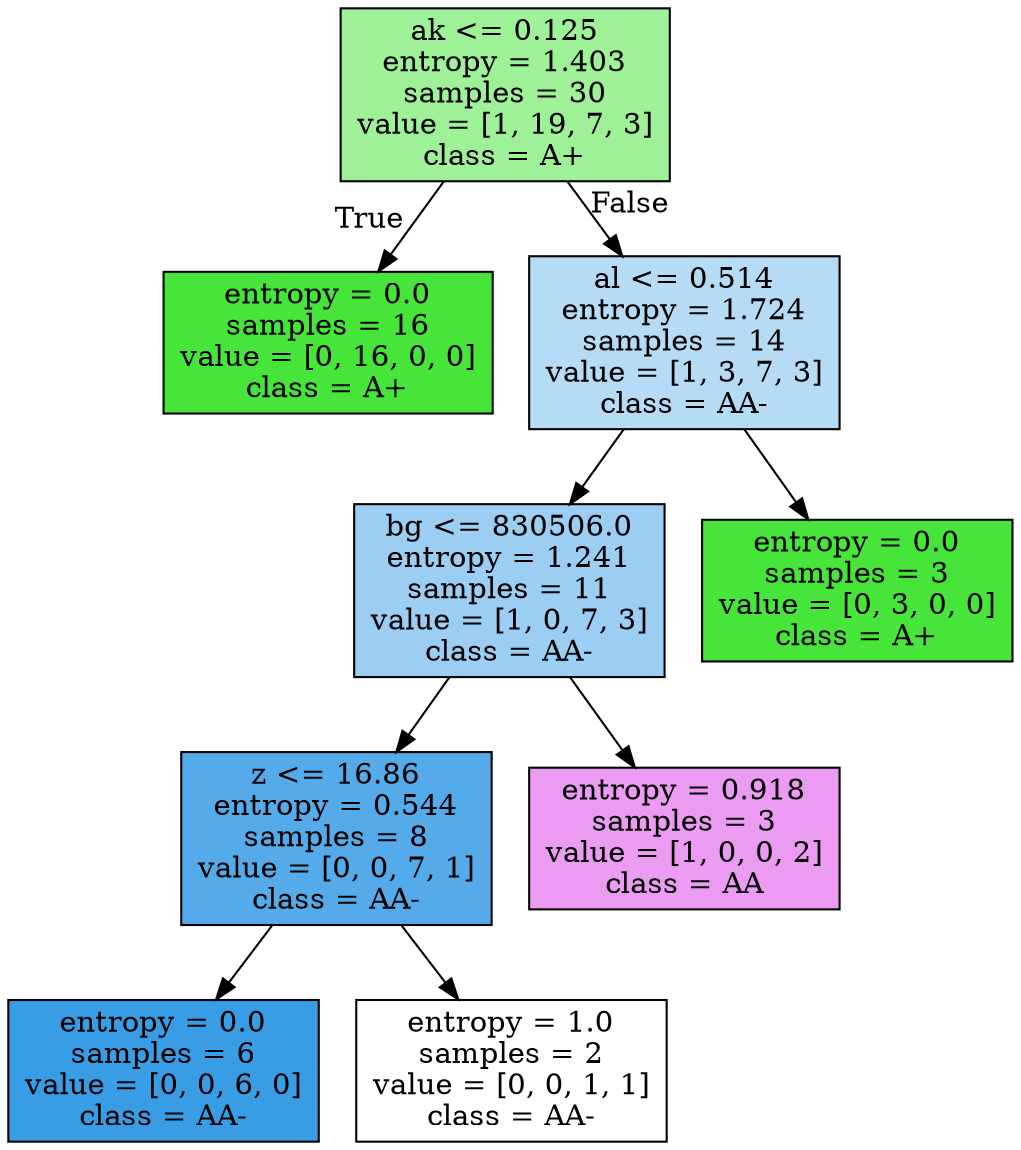 digraph Tree {
node [shape=box, style="filled", color="black"] ;
0 [label="ak <= 0.125\nentropy = 1.403\nsamples = 30\nvalue = [1, 19, 7, 3]\nclass = A+", fillcolor="#47e53985"] ;
1 [label="entropy = 0.0\nsamples = 16\nvalue = [0, 16, 0, 0]\nclass = A+", fillcolor="#47e539ff"] ;
0 -> 1 [labeldistance=2.5, labelangle=45, headlabel="True"] ;
2 [label="al <= 0.514\nentropy = 1.724\nsamples = 14\nvalue = [1, 3, 7, 3]\nclass = AA-", fillcolor="#399de55d"] ;
0 -> 2 [labeldistance=2.5, labelangle=-45, headlabel="False"] ;
3 [label="bg <= 830506.0\nentropy = 1.241\nsamples = 11\nvalue = [1, 0, 7, 3]\nclass = AA-", fillcolor="#399de580"] ;
2 -> 3 ;
4 [label="z <= 16.86\nentropy = 0.544\nsamples = 8\nvalue = [0, 0, 7, 1]\nclass = AA-", fillcolor="#399de5db"] ;
3 -> 4 ;
5 [label="entropy = 0.0\nsamples = 6\nvalue = [0, 0, 6, 0]\nclass = AA-", fillcolor="#399de5ff"] ;
4 -> 5 ;
6 [label="entropy = 1.0\nsamples = 2\nvalue = [0, 0, 1, 1]\nclass = AA-", fillcolor="#399de500"] ;
4 -> 6 ;
7 [label="entropy = 0.918\nsamples = 3\nvalue = [1, 0, 0, 2]\nclass = AA", fillcolor="#d739e57f"] ;
3 -> 7 ;
8 [label="entropy = 0.0\nsamples = 3\nvalue = [0, 3, 0, 0]\nclass = A+", fillcolor="#47e539ff"] ;
2 -> 8 ;
}